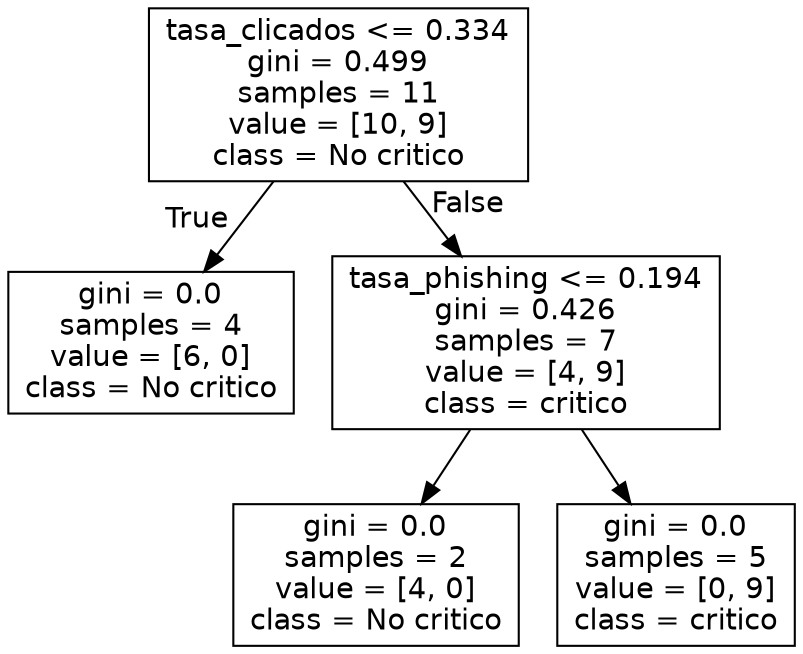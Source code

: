 digraph Tree {
node [shape=box, fontname="helvetica"] ;
edge [fontname="helvetica"] ;
0 [label="tasa_clicados <= 0.334\ngini = 0.499\nsamples = 11\nvalue = [10, 9]\nclass = No critico"] ;
1 [label="gini = 0.0\nsamples = 4\nvalue = [6, 0]\nclass = No critico"] ;
0 -> 1 [labeldistance=2.5, labelangle=45, headlabel="True"] ;
2 [label="tasa_phishing <= 0.194\ngini = 0.426\nsamples = 7\nvalue = [4, 9]\nclass = critico"] ;
0 -> 2 [labeldistance=2.5, labelangle=-45, headlabel="False"] ;
3 [label="gini = 0.0\nsamples = 2\nvalue = [4, 0]\nclass = No critico"] ;
2 -> 3 ;
4 [label="gini = 0.0\nsamples = 5\nvalue = [0, 9]\nclass = critico"] ;
2 -> 4 ;
}